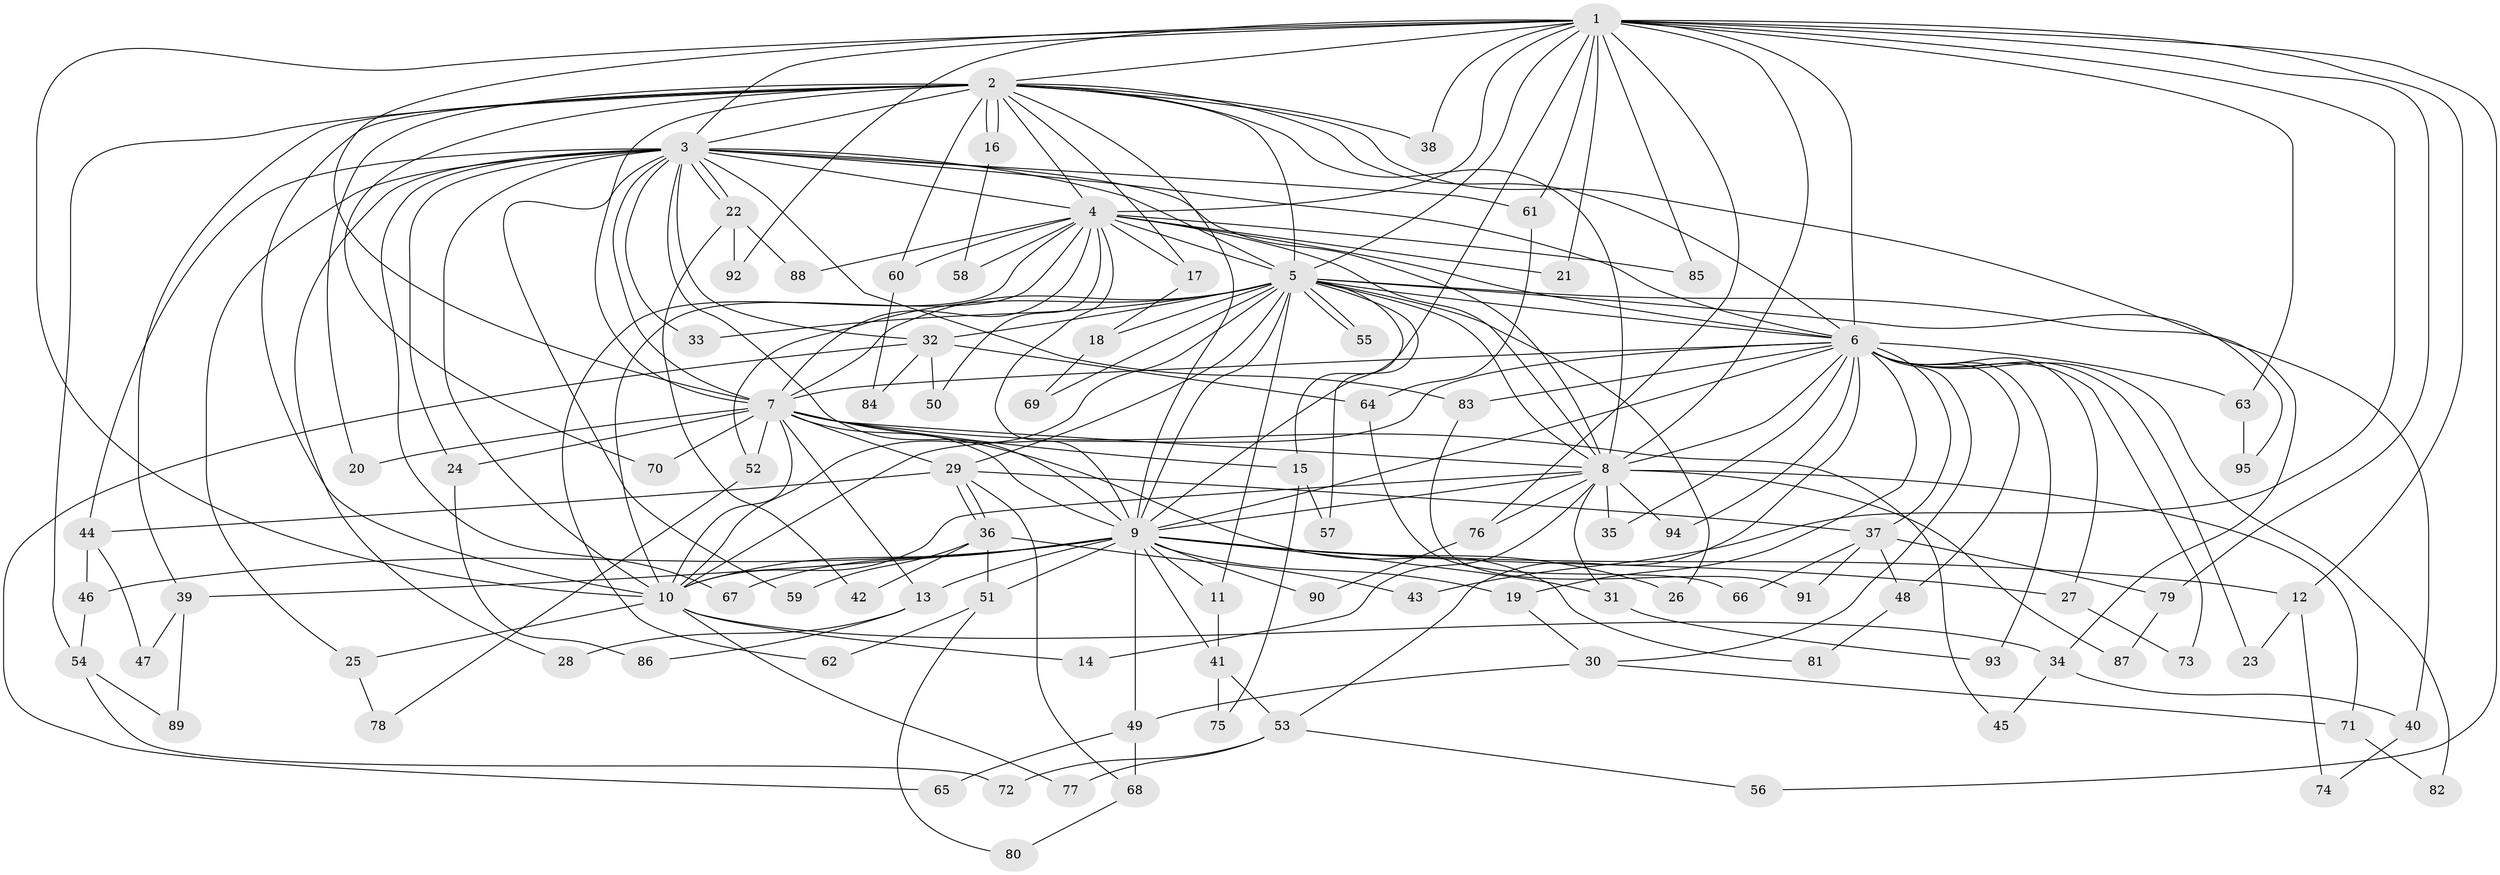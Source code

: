 // Generated by graph-tools (version 1.1) at 2025/01/03/09/25 03:01:30]
// undirected, 95 vertices, 215 edges
graph export_dot {
graph [start="1"]
  node [color=gray90,style=filled];
  1;
  2;
  3;
  4;
  5;
  6;
  7;
  8;
  9;
  10;
  11;
  12;
  13;
  14;
  15;
  16;
  17;
  18;
  19;
  20;
  21;
  22;
  23;
  24;
  25;
  26;
  27;
  28;
  29;
  30;
  31;
  32;
  33;
  34;
  35;
  36;
  37;
  38;
  39;
  40;
  41;
  42;
  43;
  44;
  45;
  46;
  47;
  48;
  49;
  50;
  51;
  52;
  53;
  54;
  55;
  56;
  57;
  58;
  59;
  60;
  61;
  62;
  63;
  64;
  65;
  66;
  67;
  68;
  69;
  70;
  71;
  72;
  73;
  74;
  75;
  76;
  77;
  78;
  79;
  80;
  81;
  82;
  83;
  84;
  85;
  86;
  87;
  88;
  89;
  90;
  91;
  92;
  93;
  94;
  95;
  1 -- 2;
  1 -- 3;
  1 -- 4;
  1 -- 5;
  1 -- 6;
  1 -- 7;
  1 -- 8;
  1 -- 9;
  1 -- 10;
  1 -- 12;
  1 -- 21;
  1 -- 38;
  1 -- 43;
  1 -- 56;
  1 -- 61;
  1 -- 63;
  1 -- 76;
  1 -- 79;
  1 -- 85;
  1 -- 92;
  2 -- 3;
  2 -- 4;
  2 -- 5;
  2 -- 6;
  2 -- 7;
  2 -- 8;
  2 -- 9;
  2 -- 10;
  2 -- 16;
  2 -- 16;
  2 -- 17;
  2 -- 20;
  2 -- 38;
  2 -- 39;
  2 -- 40;
  2 -- 54;
  2 -- 60;
  2 -- 70;
  3 -- 4;
  3 -- 5;
  3 -- 6;
  3 -- 7;
  3 -- 8;
  3 -- 9;
  3 -- 10;
  3 -- 22;
  3 -- 22;
  3 -- 24;
  3 -- 25;
  3 -- 28;
  3 -- 32;
  3 -- 33;
  3 -- 44;
  3 -- 59;
  3 -- 61;
  3 -- 67;
  3 -- 83;
  4 -- 5;
  4 -- 6;
  4 -- 7;
  4 -- 8;
  4 -- 9;
  4 -- 10;
  4 -- 17;
  4 -- 21;
  4 -- 50;
  4 -- 58;
  4 -- 60;
  4 -- 62;
  4 -- 85;
  4 -- 88;
  5 -- 6;
  5 -- 7;
  5 -- 8;
  5 -- 9;
  5 -- 10;
  5 -- 11;
  5 -- 15;
  5 -- 18;
  5 -- 26;
  5 -- 29;
  5 -- 32;
  5 -- 33;
  5 -- 34;
  5 -- 52;
  5 -- 55;
  5 -- 55;
  5 -- 57;
  5 -- 69;
  5 -- 95;
  6 -- 7;
  6 -- 8;
  6 -- 9;
  6 -- 10;
  6 -- 19;
  6 -- 23;
  6 -- 27;
  6 -- 30;
  6 -- 35;
  6 -- 37;
  6 -- 48;
  6 -- 53;
  6 -- 63;
  6 -- 73;
  6 -- 82;
  6 -- 83;
  6 -- 93;
  6 -- 94;
  7 -- 8;
  7 -- 9;
  7 -- 10;
  7 -- 13;
  7 -- 15;
  7 -- 20;
  7 -- 24;
  7 -- 29;
  7 -- 45;
  7 -- 52;
  7 -- 70;
  7 -- 81;
  8 -- 9;
  8 -- 10;
  8 -- 14;
  8 -- 31;
  8 -- 35;
  8 -- 71;
  8 -- 76;
  8 -- 87;
  8 -- 94;
  9 -- 10;
  9 -- 11;
  9 -- 12;
  9 -- 13;
  9 -- 19;
  9 -- 26;
  9 -- 27;
  9 -- 31;
  9 -- 39;
  9 -- 41;
  9 -- 46;
  9 -- 49;
  9 -- 51;
  9 -- 67;
  9 -- 90;
  10 -- 14;
  10 -- 25;
  10 -- 34;
  10 -- 77;
  11 -- 41;
  12 -- 23;
  12 -- 74;
  13 -- 28;
  13 -- 86;
  15 -- 57;
  15 -- 75;
  16 -- 58;
  17 -- 18;
  18 -- 69;
  19 -- 30;
  22 -- 42;
  22 -- 88;
  22 -- 92;
  24 -- 86;
  25 -- 78;
  27 -- 73;
  29 -- 36;
  29 -- 36;
  29 -- 37;
  29 -- 44;
  29 -- 68;
  30 -- 49;
  30 -- 71;
  31 -- 93;
  32 -- 50;
  32 -- 64;
  32 -- 65;
  32 -- 84;
  34 -- 40;
  34 -- 45;
  36 -- 42;
  36 -- 43;
  36 -- 51;
  36 -- 59;
  37 -- 48;
  37 -- 66;
  37 -- 79;
  37 -- 91;
  39 -- 47;
  39 -- 89;
  40 -- 74;
  41 -- 53;
  41 -- 75;
  44 -- 46;
  44 -- 47;
  46 -- 54;
  48 -- 81;
  49 -- 65;
  49 -- 68;
  51 -- 62;
  51 -- 80;
  52 -- 78;
  53 -- 56;
  53 -- 72;
  53 -- 77;
  54 -- 72;
  54 -- 89;
  60 -- 84;
  61 -- 64;
  63 -- 95;
  64 -- 66;
  68 -- 80;
  71 -- 82;
  76 -- 90;
  79 -- 87;
  83 -- 91;
}
